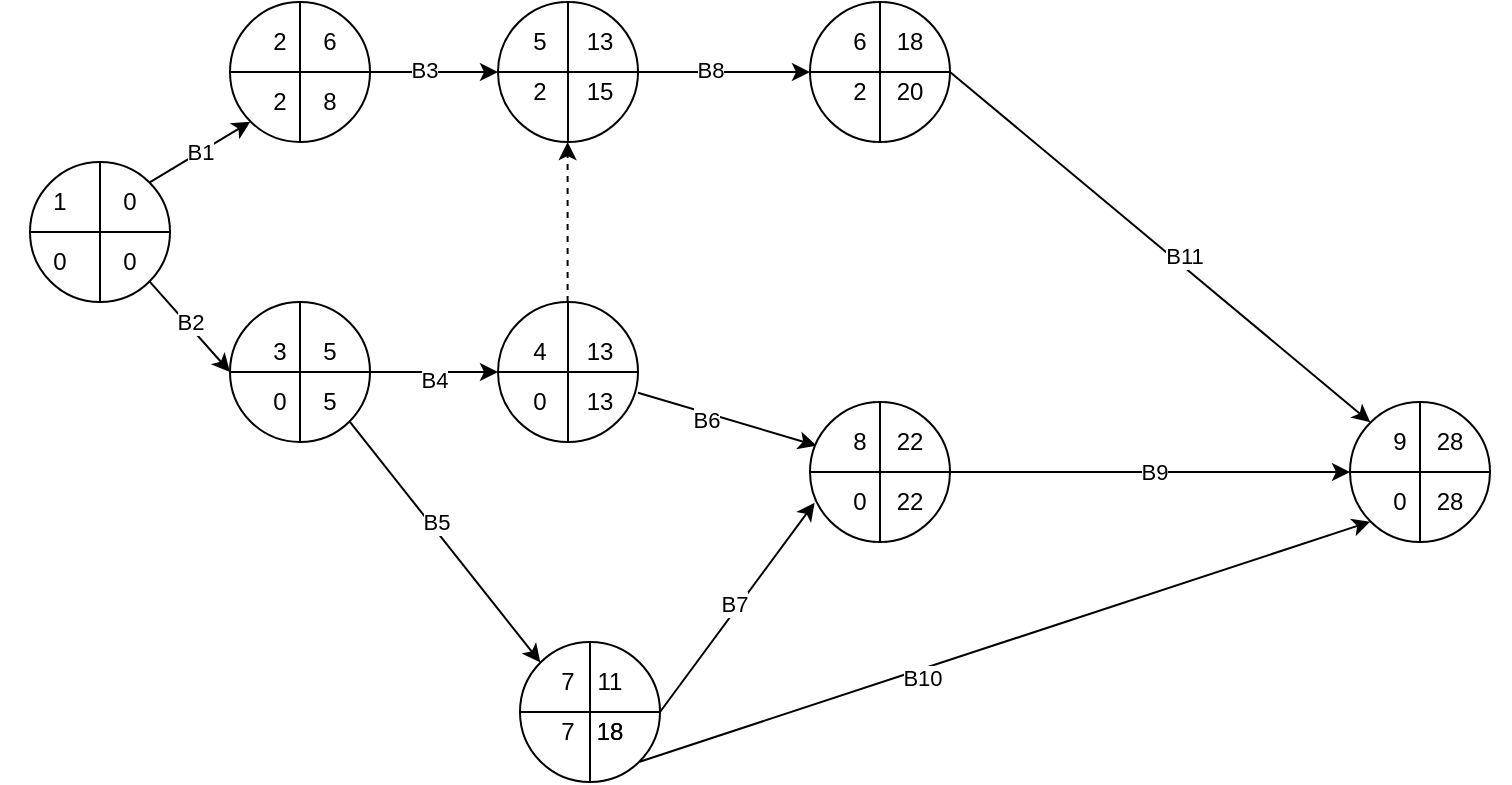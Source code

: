 <mxfile version="27.0.9" pages="2">
  <diagram name="Страница — 1" id="u1fy5QscDiJ_1n9KTar1">
    <mxGraphModel dx="357" dy="781" grid="1" gridSize="10" guides="1" tooltips="1" connect="1" arrows="1" fold="1" page="1" pageScale="1" pageWidth="827" pageHeight="1169" math="0" shadow="0">
      <root>
        <mxCell id="0" />
        <mxCell id="1" parent="0" />
        <mxCell id="1JuU1zuNg5BI3cGBfKR0-1" value="" style="verticalLabelPosition=bottom;verticalAlign=top;html=1;shape=mxgraph.flowchart.summing_function;" vertex="1" parent="1">
          <mxGeometry x="180" y="490" width="70" height="70" as="geometry" />
        </mxCell>
        <mxCell id="1JuU1zuNg5BI3cGBfKR0-2" value="" style="verticalLabelPosition=bottom;verticalAlign=top;html=1;shape=mxgraph.flowchart.summing_function;" vertex="1" parent="1">
          <mxGeometry x="280" y="410" width="70" height="70" as="geometry" />
        </mxCell>
        <mxCell id="1JuU1zuNg5BI3cGBfKR0-3" value="" style="verticalLabelPosition=bottom;verticalAlign=top;html=1;shape=mxgraph.flowchart.summing_function;" vertex="1" parent="1">
          <mxGeometry x="280" y="560" width="70" height="70" as="geometry" />
        </mxCell>
        <mxCell id="1JuU1zuNg5BI3cGBfKR0-4" style="rounded=0;orthogonalLoop=1;jettySize=auto;html=1;exitX=0.855;exitY=0.145;exitDx=0;exitDy=0;exitPerimeter=0;entryX=0.145;entryY=0.855;entryDx=0;entryDy=0;entryPerimeter=0;" edge="1" parent="1" source="1JuU1zuNg5BI3cGBfKR0-1" target="1JuU1zuNg5BI3cGBfKR0-2">
          <mxGeometry relative="1" as="geometry" />
        </mxCell>
        <mxCell id="1JuU1zuNg5BI3cGBfKR0-5" value="В1" style="edgeLabel;html=1;align=center;verticalAlign=middle;resizable=0;points=[];" vertex="1" connectable="0" parent="1JuU1zuNg5BI3cGBfKR0-4">
          <mxGeometry x="0.012" relative="1" as="geometry">
            <mxPoint as="offset" />
          </mxGeometry>
        </mxCell>
        <mxCell id="1JuU1zuNg5BI3cGBfKR0-6" style="rounded=0;orthogonalLoop=1;jettySize=auto;html=1;exitX=0.855;exitY=0.855;exitDx=0;exitDy=0;exitPerimeter=0;entryX=0;entryY=0.5;entryDx=0;entryDy=0;entryPerimeter=0;" edge="1" parent="1" source="1JuU1zuNg5BI3cGBfKR0-1" target="1JuU1zuNg5BI3cGBfKR0-3">
          <mxGeometry relative="1" as="geometry" />
        </mxCell>
        <mxCell id="1JuU1zuNg5BI3cGBfKR0-7" value="В2" style="edgeLabel;html=1;align=center;verticalAlign=middle;resizable=0;points=[];" vertex="1" connectable="0" parent="1JuU1zuNg5BI3cGBfKR0-6">
          <mxGeometry x="-0.072" y="2" relative="1" as="geometry">
            <mxPoint as="offset" />
          </mxGeometry>
        </mxCell>
        <mxCell id="1JuU1zuNg5BI3cGBfKR0-25" style="edgeStyle=orthogonalEdgeStyle;rounded=0;orthogonalLoop=1;jettySize=auto;html=1;exitX=1;exitY=0.5;exitDx=0;exitDy=0;exitPerimeter=0;" edge="1" parent="1" source="1JuU1zuNg5BI3cGBfKR0-8">
          <mxGeometry relative="1" as="geometry">
            <mxPoint x="570" y="445" as="targetPoint" />
          </mxGeometry>
        </mxCell>
        <mxCell id="1JuU1zuNg5BI3cGBfKR0-32" value="В8" style="edgeLabel;html=1;align=center;verticalAlign=middle;resizable=0;points=[];" vertex="1" connectable="0" parent="1JuU1zuNg5BI3cGBfKR0-25">
          <mxGeometry x="-0.175" y="1" relative="1" as="geometry">
            <mxPoint as="offset" />
          </mxGeometry>
        </mxCell>
        <mxCell id="1JuU1zuNg5BI3cGBfKR0-8" value="" style="verticalLabelPosition=bottom;verticalAlign=top;html=1;shape=mxgraph.flowchart.summing_function;" vertex="1" parent="1">
          <mxGeometry x="414" y="410" width="70" height="70" as="geometry" />
        </mxCell>
        <mxCell id="1JuU1zuNg5BI3cGBfKR0-9" style="edgeStyle=orthogonalEdgeStyle;rounded=0;orthogonalLoop=1;jettySize=auto;html=1;entryX=0;entryY=0.5;entryDx=0;entryDy=0;entryPerimeter=0;" edge="1" parent="1" source="1JuU1zuNg5BI3cGBfKR0-2" target="1JuU1zuNg5BI3cGBfKR0-8">
          <mxGeometry relative="1" as="geometry" />
        </mxCell>
        <mxCell id="1JuU1zuNg5BI3cGBfKR0-10" value="В3" style="edgeLabel;html=1;align=center;verticalAlign=middle;resizable=0;points=[];" vertex="1" connectable="0" parent="1JuU1zuNg5BI3cGBfKR0-9">
          <mxGeometry x="-0.177" y="1" relative="1" as="geometry">
            <mxPoint as="offset" />
          </mxGeometry>
        </mxCell>
        <mxCell id="1JuU1zuNg5BI3cGBfKR0-11" value="" style="verticalLabelPosition=bottom;verticalAlign=top;html=1;shape=mxgraph.flowchart.summing_function;" vertex="1" parent="1">
          <mxGeometry x="414" y="560" width="70" height="70" as="geometry" />
        </mxCell>
        <mxCell id="1JuU1zuNg5BI3cGBfKR0-12" style="edgeStyle=orthogonalEdgeStyle;rounded=0;orthogonalLoop=1;jettySize=auto;html=1;entryX=0;entryY=0.5;entryDx=0;entryDy=0;entryPerimeter=0;" edge="1" parent="1" source="1JuU1zuNg5BI3cGBfKR0-3" target="1JuU1zuNg5BI3cGBfKR0-11">
          <mxGeometry relative="1" as="geometry" />
        </mxCell>
        <mxCell id="1JuU1zuNg5BI3cGBfKR0-13" value="В4" style="edgeLabel;html=1;align=center;verticalAlign=middle;resizable=0;points=[];" vertex="1" connectable="0" parent="1JuU1zuNg5BI3cGBfKR0-12">
          <mxGeometry x="0.005" y="-4" relative="1" as="geometry">
            <mxPoint as="offset" />
          </mxGeometry>
        </mxCell>
        <mxCell id="1JuU1zuNg5BI3cGBfKR0-37" style="rounded=0;orthogonalLoop=1;jettySize=auto;html=1;exitX=0.855;exitY=0.855;exitDx=0;exitDy=0;exitPerimeter=0;entryX=0.145;entryY=0.855;entryDx=0;entryDy=0;entryPerimeter=0;" edge="1" parent="1" source="1JuU1zuNg5BI3cGBfKR0-14" target="1JuU1zuNg5BI3cGBfKR0-44">
          <mxGeometry relative="1" as="geometry">
            <mxPoint x="740.0" y="745" as="targetPoint" />
          </mxGeometry>
        </mxCell>
        <mxCell id="1JuU1zuNg5BI3cGBfKR0-38" value="В10" style="edgeLabel;html=1;align=center;verticalAlign=middle;resizable=0;points=[];" vertex="1" connectable="0" parent="1JuU1zuNg5BI3cGBfKR0-37">
          <mxGeometry x="-0.246" y="-2" relative="1" as="geometry">
            <mxPoint x="3" y="1" as="offset" />
          </mxGeometry>
        </mxCell>
        <mxCell id="1JuU1zuNg5BI3cGBfKR0-14" value="" style="verticalLabelPosition=bottom;verticalAlign=top;html=1;shape=mxgraph.flowchart.summing_function;" vertex="1" parent="1">
          <mxGeometry x="425" y="730" width="70" height="70" as="geometry" />
        </mxCell>
        <mxCell id="1JuU1zuNg5BI3cGBfKR0-15" style="rounded=0;orthogonalLoop=1;jettySize=auto;html=1;exitX=0.855;exitY=0.855;exitDx=0;exitDy=0;exitPerimeter=0;entryX=0.145;entryY=0.145;entryDx=0;entryDy=0;entryPerimeter=0;" edge="1" parent="1" source="1JuU1zuNg5BI3cGBfKR0-3" target="1JuU1zuNg5BI3cGBfKR0-14">
          <mxGeometry relative="1" as="geometry" />
        </mxCell>
        <mxCell id="1JuU1zuNg5BI3cGBfKR0-16" value="В5" style="edgeLabel;html=1;align=center;verticalAlign=middle;resizable=0;points=[];" vertex="1" connectable="0" parent="1JuU1zuNg5BI3cGBfKR0-15">
          <mxGeometry x="-0.141" y="3" relative="1" as="geometry">
            <mxPoint as="offset" />
          </mxGeometry>
        </mxCell>
        <mxCell id="1JuU1zuNg5BI3cGBfKR0-18" style="rounded=0;orthogonalLoop=1;jettySize=auto;html=1;entryX=0.046;entryY=0.311;entryDx=0;entryDy=0;entryPerimeter=0;" edge="1" parent="1" source="1JuU1zuNg5BI3cGBfKR0-11" target="1JuU1zuNg5BI3cGBfKR0-20">
          <mxGeometry relative="1" as="geometry">
            <mxPoint x="560" y="595" as="targetPoint" />
          </mxGeometry>
        </mxCell>
        <mxCell id="1JuU1zuNg5BI3cGBfKR0-19" value="В6" style="edgeLabel;html=1;align=center;verticalAlign=middle;resizable=0;points=[];" vertex="1" connectable="0" parent="1JuU1zuNg5BI3cGBfKR0-18">
          <mxGeometry x="-0.215" y="-3" relative="1" as="geometry">
            <mxPoint as="offset" />
          </mxGeometry>
        </mxCell>
        <mxCell id="1JuU1zuNg5BI3cGBfKR0-35" style="edgeStyle=orthogonalEdgeStyle;rounded=0;orthogonalLoop=1;jettySize=auto;html=1;entryX=0;entryY=0.5;entryDx=0;entryDy=0;entryPerimeter=0;" edge="1" parent="1" source="1JuU1zuNg5BI3cGBfKR0-20" target="1JuU1zuNg5BI3cGBfKR0-44">
          <mxGeometry relative="1" as="geometry">
            <mxPoint x="740" y="645" as="targetPoint" />
          </mxGeometry>
        </mxCell>
        <mxCell id="1JuU1zuNg5BI3cGBfKR0-36" value="В9" style="edgeLabel;html=1;align=center;verticalAlign=middle;resizable=0;points=[];" vertex="1" connectable="0" parent="1JuU1zuNg5BI3cGBfKR0-35">
          <mxGeometry x="0.013" relative="1" as="geometry">
            <mxPoint as="offset" />
          </mxGeometry>
        </mxCell>
        <mxCell id="1JuU1zuNg5BI3cGBfKR0-20" value="&lt;div&gt;&lt;br&gt;&lt;/div&gt;" style="verticalLabelPosition=bottom;verticalAlign=top;html=1;shape=mxgraph.flowchart.summing_function;" vertex="1" parent="1">
          <mxGeometry x="570" y="610" width="70" height="70" as="geometry" />
        </mxCell>
        <mxCell id="1JuU1zuNg5BI3cGBfKR0-21" style="rounded=0;orthogonalLoop=1;jettySize=auto;html=1;exitX=1;exitY=0.5;exitDx=0;exitDy=0;exitPerimeter=0;entryX=0.033;entryY=0.719;entryDx=0;entryDy=0;entryPerimeter=0;" edge="1" parent="1" source="1JuU1zuNg5BI3cGBfKR0-14" target="1JuU1zuNg5BI3cGBfKR0-20">
          <mxGeometry relative="1" as="geometry" />
        </mxCell>
        <mxCell id="1JuU1zuNg5BI3cGBfKR0-22" value="В7" style="edgeLabel;html=1;align=center;verticalAlign=middle;resizable=0;points=[];" vertex="1" connectable="0" parent="1JuU1zuNg5BI3cGBfKR0-21">
          <mxGeometry x="0.004" y="3" relative="1" as="geometry">
            <mxPoint as="offset" />
          </mxGeometry>
        </mxCell>
        <mxCell id="1JuU1zuNg5BI3cGBfKR0-39" style="rounded=0;orthogonalLoop=1;jettySize=auto;html=1;entryX=0.145;entryY=0.145;entryDx=0;entryDy=0;entryPerimeter=0;exitX=1;exitY=0.5;exitDx=0;exitDy=0;exitPerimeter=0;" edge="1" parent="1" source="1JuU1zuNg5BI3cGBfKR0-27" target="1JuU1zuNg5BI3cGBfKR0-44">
          <mxGeometry relative="1" as="geometry">
            <mxPoint x="740" y="445" as="targetPoint" />
          </mxGeometry>
        </mxCell>
        <mxCell id="1JuU1zuNg5BI3cGBfKR0-41" value="В11" style="edgeLabel;html=1;align=center;verticalAlign=middle;resizable=0;points=[];" vertex="1" connectable="0" parent="1JuU1zuNg5BI3cGBfKR0-39">
          <mxGeometry x="0.082" y="4" relative="1" as="geometry">
            <mxPoint as="offset" />
          </mxGeometry>
        </mxCell>
        <mxCell id="1JuU1zuNg5BI3cGBfKR0-27" value="" style="verticalLabelPosition=bottom;verticalAlign=top;html=1;shape=mxgraph.flowchart.summing_function;" vertex="1" parent="1">
          <mxGeometry x="570" y="410" width="70" height="70" as="geometry" />
        </mxCell>
        <mxCell id="1JuU1zuNg5BI3cGBfKR0-28" style="rounded=0;orthogonalLoop=1;jettySize=auto;html=1;exitX=0.5;exitY=0;exitDx=0;exitDy=0;exitPerimeter=0;entryX=0.5;entryY=1;entryDx=0;entryDy=0;entryPerimeter=0;dashed=1;" edge="1" parent="1">
          <mxGeometry relative="1" as="geometry">
            <mxPoint x="448.8" y="560" as="sourcePoint" />
            <mxPoint x="448.8" y="480" as="targetPoint" />
          </mxGeometry>
        </mxCell>
        <mxCell id="1JuU1zuNg5BI3cGBfKR0-44" value="" style="verticalLabelPosition=bottom;verticalAlign=top;html=1;shape=mxgraph.flowchart.summing_function;" vertex="1" parent="1">
          <mxGeometry x="840" y="610" width="70" height="70" as="geometry" />
        </mxCell>
        <mxCell id="3IUc2HkDPBITolJovFhO-3" value="1" style="text;html=1;align=center;verticalAlign=middle;whiteSpace=wrap;rounded=0;" vertex="1" parent="1">
          <mxGeometry x="180" y="500" width="30" height="20" as="geometry" />
        </mxCell>
        <mxCell id="3IUc2HkDPBITolJovFhO-4" value="2&lt;span style=&quot;color: rgba(0, 0, 0, 0); font-family: monospace; font-size: 0px; text-align: start; text-wrap-mode: nowrap;&quot;&gt;%3CmxGraphModel%3E%3Croot%3E%3CmxCell%20id%3D%220%22%2F%3E%3CmxCell%20id%3D%221%22%20parent%3D%220%22%2F%3E%3CmxCell%20id%3D%222%22%20value%3D%221%22%20style%3D%22text%3Bhtml%3D1%3Balign%3Dcenter%3BverticalAlign%3Dmiddle%3BwhiteSpace%3Dwrap%3Brounded%3D0%3B%22%20vertex%3D%221%22%20parent%3D%221%22%3E%3CmxGeometry%20x%3D%22180%22%20y%3D%22500%22%20width%3D%2230%22%20height%3D%2220%22%20as%3D%22geometry%22%2F%3E%3C%2FmxCell%3E%3C%2Froot%3E%3C%2FmxGraphModel%3E&lt;/span&gt;" style="text;html=1;align=center;verticalAlign=middle;whiteSpace=wrap;rounded=0;" vertex="1" parent="1">
          <mxGeometry x="290" y="420" width="30" height="20" as="geometry" />
        </mxCell>
        <mxCell id="3IUc2HkDPBITolJovFhO-6" value="3" style="text;html=1;align=center;verticalAlign=middle;whiteSpace=wrap;rounded=0;" vertex="1" parent="1">
          <mxGeometry x="290" y="575" width="30" height="20" as="geometry" />
        </mxCell>
        <mxCell id="3IUc2HkDPBITolJovFhO-7" value="4" style="text;html=1;align=center;verticalAlign=middle;whiteSpace=wrap;rounded=0;" vertex="1" parent="1">
          <mxGeometry x="420" y="575" width="30" height="20" as="geometry" />
        </mxCell>
        <mxCell id="3IUc2HkDPBITolJovFhO-8" value="5" style="text;html=1;align=center;verticalAlign=middle;whiteSpace=wrap;rounded=0;" vertex="1" parent="1">
          <mxGeometry x="420" y="420" width="30" height="20" as="geometry" />
        </mxCell>
        <mxCell id="3IUc2HkDPBITolJovFhO-9" value="6" style="text;html=1;align=center;verticalAlign=middle;whiteSpace=wrap;rounded=0;" vertex="1" parent="1">
          <mxGeometry x="580" y="420" width="30" height="20" as="geometry" />
        </mxCell>
        <mxCell id="3IUc2HkDPBITolJovFhO-10" value="7" style="text;html=1;align=center;verticalAlign=middle;whiteSpace=wrap;rounded=0;" vertex="1" parent="1">
          <mxGeometry x="434" y="740" width="30" height="20" as="geometry" />
        </mxCell>
        <mxCell id="3IUc2HkDPBITolJovFhO-11" value="8" style="text;html=1;align=center;verticalAlign=middle;whiteSpace=wrap;rounded=0;" vertex="1" parent="1">
          <mxGeometry x="580" y="620" width="30" height="20" as="geometry" />
        </mxCell>
        <mxCell id="3IUc2HkDPBITolJovFhO-12" value="9" style="text;html=1;align=center;verticalAlign=middle;whiteSpace=wrap;rounded=0;" vertex="1" parent="1">
          <mxGeometry x="850" y="620" width="30" height="20" as="geometry" />
        </mxCell>
        <mxCell id="7EnZ4iI5KKVNJgSqMMJB-1" value="0" style="text;html=1;align=center;verticalAlign=middle;whiteSpace=wrap;rounded=0;" vertex="1" parent="1">
          <mxGeometry x="200" y="495" width="60" height="30" as="geometry" />
        </mxCell>
        <mxCell id="7EnZ4iI5KKVNJgSqMMJB-2" value="6" style="text;html=1;align=center;verticalAlign=middle;whiteSpace=wrap;rounded=0;" vertex="1" parent="1">
          <mxGeometry x="300" y="415" width="60" height="30" as="geometry" />
        </mxCell>
        <mxCell id="7EnZ4iI5KKVNJgSqMMJB-3" value="5" style="text;html=1;align=center;verticalAlign=middle;whiteSpace=wrap;rounded=0;" vertex="1" parent="1">
          <mxGeometry x="300" y="570" width="60" height="30" as="geometry" />
        </mxCell>
        <mxCell id="7EnZ4iI5KKVNJgSqMMJB-4" value="13" style="text;html=1;align=center;verticalAlign=middle;whiteSpace=wrap;rounded=0;" vertex="1" parent="1">
          <mxGeometry x="435" y="570" width="60" height="30" as="geometry" />
        </mxCell>
        <mxCell id="7EnZ4iI5KKVNJgSqMMJB-5" value="13" style="text;html=1;align=center;verticalAlign=middle;whiteSpace=wrap;rounded=0;" vertex="1" parent="1">
          <mxGeometry x="435" y="415" width="60" height="30" as="geometry" />
        </mxCell>
        <mxCell id="7EnZ4iI5KKVNJgSqMMJB-6" value="18" style="text;html=1;align=center;verticalAlign=middle;whiteSpace=wrap;rounded=0;" vertex="1" parent="1">
          <mxGeometry x="590" y="415" width="60" height="30" as="geometry" />
        </mxCell>
        <mxCell id="7EnZ4iI5KKVNJgSqMMJB-7" value="11" style="text;html=1;align=center;verticalAlign=middle;whiteSpace=wrap;rounded=0;" vertex="1" parent="1">
          <mxGeometry x="440" y="735" width="60" height="30" as="geometry" />
        </mxCell>
        <mxCell id="7EnZ4iI5KKVNJgSqMMJB-8" value="22" style="text;html=1;align=center;verticalAlign=middle;whiteSpace=wrap;rounded=0;" vertex="1" parent="1">
          <mxGeometry x="590" y="615" width="60" height="30" as="geometry" />
        </mxCell>
        <mxCell id="7EnZ4iI5KKVNJgSqMMJB-9" value="28" style="text;html=1;align=center;verticalAlign=middle;whiteSpace=wrap;rounded=0;" vertex="1" parent="1">
          <mxGeometry x="860" y="615" width="60" height="30" as="geometry" />
        </mxCell>
        <mxCell id="7EnZ4iI5KKVNJgSqMMJB-10" value="28" style="text;html=1;align=center;verticalAlign=middle;whiteSpace=wrap;rounded=0;" vertex="1" parent="1">
          <mxGeometry x="860" y="645" width="60" height="30" as="geometry" />
        </mxCell>
        <mxCell id="7EnZ4iI5KKVNJgSqMMJB-11" value="22" style="text;html=1;align=center;verticalAlign=middle;whiteSpace=wrap;rounded=0;" vertex="1" parent="1">
          <mxGeometry x="590" y="645" width="60" height="30" as="geometry" />
        </mxCell>
        <mxCell id="7EnZ4iI5KKVNJgSqMMJB-12" value="18" style="text;html=1;align=center;verticalAlign=middle;whiteSpace=wrap;rounded=0;" vertex="1" parent="1">
          <mxGeometry x="440" y="760" width="60" height="30" as="geometry" />
        </mxCell>
        <mxCell id="7EnZ4iI5KKVNJgSqMMJB-13" value="20" style="text;html=1;align=center;verticalAlign=middle;whiteSpace=wrap;rounded=0;" vertex="1" parent="1">
          <mxGeometry x="590" y="440" width="60" height="30" as="geometry" />
        </mxCell>
        <mxCell id="7EnZ4iI5KKVNJgSqMMJB-14" value="13" style="text;html=1;align=center;verticalAlign=middle;whiteSpace=wrap;rounded=0;" vertex="1" parent="1">
          <mxGeometry x="435" y="595" width="60" height="30" as="geometry" />
        </mxCell>
        <mxCell id="7EnZ4iI5KKVNJgSqMMJB-15" value="15" style="text;html=1;align=center;verticalAlign=middle;whiteSpace=wrap;rounded=0;" vertex="1" parent="1">
          <mxGeometry x="435" y="440" width="60" height="30" as="geometry" />
        </mxCell>
        <mxCell id="7EnZ4iI5KKVNJgSqMMJB-16" value="5" style="text;html=1;align=center;verticalAlign=middle;whiteSpace=wrap;rounded=0;" vertex="1" parent="1">
          <mxGeometry x="300" y="595" width="60" height="30" as="geometry" />
        </mxCell>
        <mxCell id="7EnZ4iI5KKVNJgSqMMJB-17" value="0" style="text;html=1;align=center;verticalAlign=middle;whiteSpace=wrap;rounded=0;" vertex="1" parent="1">
          <mxGeometry x="200" y="525" width="60" height="30" as="geometry" />
        </mxCell>
        <mxCell id="7EnZ4iI5KKVNJgSqMMJB-18" value="8" style="text;html=1;align=center;verticalAlign=middle;whiteSpace=wrap;rounded=0;" vertex="1" parent="1">
          <mxGeometry x="300" y="445" width="60" height="30" as="geometry" />
        </mxCell>
        <mxCell id="7EnZ4iI5KKVNJgSqMMJB-19" value="0" style="text;html=1;align=center;verticalAlign=middle;whiteSpace=wrap;rounded=0;" vertex="1" parent="1">
          <mxGeometry x="165" y="525" width="60" height="30" as="geometry" />
        </mxCell>
        <mxCell id="7EnZ4iI5KKVNJgSqMMJB-20" value="0" style="text;html=1;align=center;verticalAlign=middle;whiteSpace=wrap;rounded=0;" vertex="1" parent="1">
          <mxGeometry x="275" y="595" width="60" height="30" as="geometry" />
        </mxCell>
        <mxCell id="7EnZ4iI5KKVNJgSqMMJB-21" value="0" style="text;html=1;align=center;verticalAlign=middle;whiteSpace=wrap;rounded=0;" vertex="1" parent="1">
          <mxGeometry x="405" y="595" width="60" height="30" as="geometry" />
        </mxCell>
        <mxCell id="7EnZ4iI5KKVNJgSqMMJB-22" value="0" style="text;html=1;align=center;verticalAlign=middle;whiteSpace=wrap;rounded=0;" vertex="1" parent="1">
          <mxGeometry x="565" y="645" width="60" height="30" as="geometry" />
        </mxCell>
        <mxCell id="7EnZ4iI5KKVNJgSqMMJB-23" value="0" style="text;html=1;align=center;verticalAlign=middle;whiteSpace=wrap;rounded=0;" vertex="1" parent="1">
          <mxGeometry x="835" y="645" width="60" height="30" as="geometry" />
        </mxCell>
        <mxCell id="7EnZ4iI5KKVNJgSqMMJB-24" value="2" style="text;html=1;align=center;verticalAlign=middle;whiteSpace=wrap;rounded=0;" vertex="1" parent="1">
          <mxGeometry x="565" y="440" width="60" height="30" as="geometry" />
        </mxCell>
        <mxCell id="7EnZ4iI5KKVNJgSqMMJB-25" value="2" style="text;html=1;align=center;verticalAlign=middle;whiteSpace=wrap;rounded=0;" vertex="1" parent="1">
          <mxGeometry x="405" y="440" width="60" height="30" as="geometry" />
        </mxCell>
        <mxCell id="7EnZ4iI5KKVNJgSqMMJB-26" value="2" style="text;html=1;align=center;verticalAlign=middle;whiteSpace=wrap;rounded=0;" vertex="1" parent="1">
          <mxGeometry x="275" y="445" width="60" height="30" as="geometry" />
        </mxCell>
        <mxCell id="7EnZ4iI5KKVNJgSqMMJB-27" value="18" style="text;html=1;align=center;verticalAlign=middle;whiteSpace=wrap;rounded=0;" vertex="1" parent="1">
          <mxGeometry x="440" y="760" width="60" height="30" as="geometry" />
        </mxCell>
        <mxCell id="7EnZ4iI5KKVNJgSqMMJB-28" value="7" style="text;html=1;align=center;verticalAlign=middle;whiteSpace=wrap;rounded=0;" vertex="1" parent="1">
          <mxGeometry x="419" y="760" width="60" height="30" as="geometry" />
        </mxCell>
      </root>
    </mxGraphModel>
  </diagram>
  <diagram id="azaUXywFwLjTyh6Pskkw" name="Страница — 2">
    <mxGraphModel dx="108" dy="205" grid="1" gridSize="10" guides="1" tooltips="1" connect="1" arrows="1" fold="1" page="1" pageScale="1" pageWidth="827" pageHeight="1169" math="0" shadow="0">
      <root>
        <mxCell id="0" />
        <mxCell id="1" parent="0" />
        <mxCell id="Td8YcBh3IuveDTQLwXIZ-2" style="rounded=0;orthogonalLoop=1;jettySize=auto;html=1;exitX=0.855;exitY=0.145;exitDx=0;exitDy=0;exitPerimeter=0;entryX=0;entryY=0.5;entryDx=0;entryDy=0;entryPerimeter=0;" parent="1" source="Td8YcBh3IuveDTQLwXIZ-1" target="Td8YcBh3IuveDTQLwXIZ-3" edge="1">
          <mxGeometry relative="1" as="geometry">
            <mxPoint x="210" y="340" as="targetPoint" />
          </mxGeometry>
        </mxCell>
        <mxCell id="Td8YcBh3IuveDTQLwXIZ-6" value="b1" style="edgeLabel;html=1;align=center;verticalAlign=middle;resizable=0;points=[];" parent="Td8YcBh3IuveDTQLwXIZ-2" vertex="1" connectable="0">
          <mxGeometry x="-0.061" relative="1" as="geometry">
            <mxPoint as="offset" />
          </mxGeometry>
        </mxCell>
        <mxCell id="Td8YcBh3IuveDTQLwXIZ-1" value="" style="verticalLabelPosition=bottom;verticalAlign=top;html=1;shape=mxgraph.flowchart.summing_function;" parent="1" vertex="1">
          <mxGeometry x="100" y="400" width="70" height="70" as="geometry" />
        </mxCell>
        <mxCell id="Td8YcBh3IuveDTQLwXIZ-11" style="edgeStyle=orthogonalEdgeStyle;rounded=0;orthogonalLoop=1;jettySize=auto;html=1;" parent="1" source="Td8YcBh3IuveDTQLwXIZ-3" edge="1">
          <mxGeometry relative="1" as="geometry">
            <mxPoint x="400" y="325" as="targetPoint" />
          </mxGeometry>
        </mxCell>
        <mxCell id="Td8YcBh3IuveDTQLwXIZ-12" value="b4" style="edgeLabel;html=1;align=center;verticalAlign=middle;resizable=0;points=[];" parent="Td8YcBh3IuveDTQLwXIZ-11" vertex="1" connectable="0">
          <mxGeometry x="-0.23" y="1" relative="1" as="geometry">
            <mxPoint as="offset" />
          </mxGeometry>
        </mxCell>
        <mxCell id="Td8YcBh3IuveDTQLwXIZ-3" value="" style="verticalLabelPosition=bottom;verticalAlign=top;html=1;shape=mxgraph.flowchart.summing_function;" parent="1" vertex="1">
          <mxGeometry x="250" y="290" width="70" height="70" as="geometry" />
        </mxCell>
        <mxCell id="Td8YcBh3IuveDTQLwXIZ-13" style="rounded=0;orthogonalLoop=1;jettySize=auto;html=1;exitX=1;exitY=0.5;exitDx=0;exitDy=0;exitPerimeter=0;entryX=0.145;entryY=0.145;entryDx=0;entryDy=0;entryPerimeter=0;" parent="1" source="Td8YcBh3IuveDTQLwXIZ-4" target="Td8YcBh3IuveDTQLwXIZ-20" edge="1">
          <mxGeometry relative="1" as="geometry">
            <mxPoint x="400" y="435" as="targetPoint" />
          </mxGeometry>
        </mxCell>
        <mxCell id="Td8YcBh3IuveDTQLwXIZ-14" value="b5" style="edgeLabel;html=1;align=center;verticalAlign=middle;resizable=0;points=[];" parent="Td8YcBh3IuveDTQLwXIZ-13" vertex="1" connectable="0">
          <mxGeometry x="-0.031" y="3" relative="1" as="geometry">
            <mxPoint as="offset" />
          </mxGeometry>
        </mxCell>
        <mxCell id="Td8YcBh3IuveDTQLwXIZ-4" value="" style="verticalLabelPosition=bottom;verticalAlign=top;html=1;shape=mxgraph.flowchart.summing_function;" parent="1" vertex="1">
          <mxGeometry x="250" y="400" width="70" height="70" as="geometry" />
        </mxCell>
        <mxCell id="Td8YcBh3IuveDTQLwXIZ-15" style="rounded=0;orthogonalLoop=1;jettySize=auto;html=1;entryX=0.145;entryY=0.855;entryDx=0;entryDy=0;entryPerimeter=0;exitX=1;exitY=0.5;exitDx=0;exitDy=0;exitPerimeter=0;" parent="1" source="rFn0g23HhLODsX3J9jDD-22" target="Td8YcBh3IuveDTQLwXIZ-20" edge="1">
          <mxGeometry relative="1" as="geometry">
            <mxPoint x="400" y="550" as="targetPoint" />
          </mxGeometry>
        </mxCell>
        <mxCell id="Td8YcBh3IuveDTQLwXIZ-5" value="" style="verticalLabelPosition=bottom;verticalAlign=top;html=1;shape=mxgraph.flowchart.summing_function;" parent="1" vertex="1">
          <mxGeometry x="250" y="520" width="70" height="70" as="geometry" />
        </mxCell>
        <mxCell id="Td8YcBh3IuveDTQLwXIZ-7" style="edgeStyle=orthogonalEdgeStyle;rounded=0;orthogonalLoop=1;jettySize=auto;html=1;exitX=1;exitY=0.5;exitDx=0;exitDy=0;exitPerimeter=0;entryX=0;entryY=0.5;entryDx=0;entryDy=0;entryPerimeter=0;" parent="1" source="Td8YcBh3IuveDTQLwXIZ-1" target="Td8YcBh3IuveDTQLwXIZ-4" edge="1">
          <mxGeometry relative="1" as="geometry" />
        </mxCell>
        <mxCell id="Td8YcBh3IuveDTQLwXIZ-8" value="b2" style="edgeLabel;html=1;align=center;verticalAlign=middle;resizable=0;points=[];" parent="Td8YcBh3IuveDTQLwXIZ-7" vertex="1" connectable="0">
          <mxGeometry x="-0.175" y="3" relative="1" as="geometry">
            <mxPoint as="offset" />
          </mxGeometry>
        </mxCell>
        <mxCell id="Td8YcBh3IuveDTQLwXIZ-9" style="rounded=0;orthogonalLoop=1;jettySize=auto;html=1;exitX=0.855;exitY=0.855;exitDx=0;exitDy=0;exitPerimeter=0;entryX=0;entryY=0.5;entryDx=0;entryDy=0;entryPerimeter=0;" parent="1" source="Td8YcBh3IuveDTQLwXIZ-1" target="Td8YcBh3IuveDTQLwXIZ-5" edge="1">
          <mxGeometry relative="1" as="geometry" />
        </mxCell>
        <mxCell id="Td8YcBh3IuveDTQLwXIZ-10" value="b3" style="edgeLabel;html=1;align=center;verticalAlign=middle;resizable=0;points=[];" parent="Td8YcBh3IuveDTQLwXIZ-9" vertex="1" connectable="0">
          <mxGeometry x="-0.113" y="3" relative="1" as="geometry">
            <mxPoint as="offset" />
          </mxGeometry>
        </mxCell>
        <mxCell id="Td8YcBh3IuveDTQLwXIZ-18" style="rounded=0;orthogonalLoop=1;jettySize=auto;html=1;exitX=1;exitY=0.5;exitDx=0;exitDy=0;exitPerimeter=0;entryX=0.145;entryY=0.145;entryDx=0;entryDy=0;entryPerimeter=0;" parent="1" source="Td8YcBh3IuveDTQLwXIZ-17" target="Td8YcBh3IuveDTQLwXIZ-21" edge="1">
          <mxGeometry relative="1" as="geometry">
            <mxPoint x="560" y="325" as="targetPoint" />
          </mxGeometry>
        </mxCell>
        <mxCell id="Td8YcBh3IuveDTQLwXIZ-19" value="b7" style="edgeLabel;html=1;align=center;verticalAlign=middle;resizable=0;points=[];" parent="Td8YcBh3IuveDTQLwXIZ-18" vertex="1" connectable="0">
          <mxGeometry x="-0.182" y="-2" relative="1" as="geometry">
            <mxPoint as="offset" />
          </mxGeometry>
        </mxCell>
        <mxCell id="Td8YcBh3IuveDTQLwXIZ-17" value="" style="verticalLabelPosition=bottom;verticalAlign=top;html=1;shape=mxgraph.flowchart.summing_function;" parent="1" vertex="1">
          <mxGeometry x="400" y="290" width="70" height="70" as="geometry" />
        </mxCell>
        <mxCell id="Td8YcBh3IuveDTQLwXIZ-20" value="" style="verticalLabelPosition=bottom;verticalAlign=top;html=1;shape=mxgraph.flowchart.summing_function;" parent="1" vertex="1">
          <mxGeometry x="430" y="470" width="70" height="70" as="geometry" />
        </mxCell>
        <mxCell id="Td8YcBh3IuveDTQLwXIZ-21" value="" style="verticalLabelPosition=bottom;verticalAlign=top;html=1;shape=mxgraph.flowchart.summing_function;" parent="1" vertex="1">
          <mxGeometry x="560" y="400" width="70" height="70" as="geometry" />
        </mxCell>
        <mxCell id="Td8YcBh3IuveDTQLwXIZ-24" style="rounded=0;orthogonalLoop=1;jettySize=auto;html=1;exitX=0.855;exitY=0.145;exitDx=0;exitDy=0;exitPerimeter=0;entryX=0;entryY=0.5;entryDx=0;entryDy=0;entryPerimeter=0;" parent="1" source="Td8YcBh3IuveDTQLwXIZ-20" target="Td8YcBh3IuveDTQLwXIZ-21" edge="1">
          <mxGeometry relative="1" as="geometry" />
        </mxCell>
        <mxCell id="Td8YcBh3IuveDTQLwXIZ-27" value="b8" style="edgeLabel;html=1;align=center;verticalAlign=middle;resizable=0;points=[];" parent="Td8YcBh3IuveDTQLwXIZ-24" vertex="1" connectable="0">
          <mxGeometry x="0.054" y="2" relative="1" as="geometry">
            <mxPoint as="offset" />
          </mxGeometry>
        </mxCell>
        <mxCell id="Td8YcBh3IuveDTQLwXIZ-25" style="rounded=0;orthogonalLoop=1;jettySize=auto;html=1;entryX=0;entryY=0.5;entryDx=0;entryDy=0;entryPerimeter=0;" parent="1" source="Td8YcBh3IuveDTQLwXIZ-20" target="Td8YcBh3IuveDTQLwXIZ-30" edge="1">
          <mxGeometry relative="1" as="geometry">
            <mxPoint x="760" y="590" as="targetPoint" />
          </mxGeometry>
        </mxCell>
        <mxCell id="Td8YcBh3IuveDTQLwXIZ-28" value="b9" style="edgeLabel;html=1;align=center;verticalAlign=middle;resizable=0;points=[];" parent="Td8YcBh3IuveDTQLwXIZ-25" vertex="1" connectable="0">
          <mxGeometry x="-0.291" y="-3" relative="1" as="geometry">
            <mxPoint as="offset" />
          </mxGeometry>
        </mxCell>
        <mxCell id="Td8YcBh3IuveDTQLwXIZ-26" style="rounded=0;orthogonalLoop=1;jettySize=auto;html=1;exitX=0.5;exitY=1;exitDx=0;exitDy=0;exitPerimeter=0;entryX=0;entryY=0.5;entryDx=0;entryDy=0;entryPerimeter=0;" parent="1" source="Td8YcBh3IuveDTQLwXIZ-20" target="Td8YcBh3IuveDTQLwXIZ-34" edge="1">
          <mxGeometry relative="1" as="geometry">
            <mxPoint x="530" y="600" as="targetPoint" />
          </mxGeometry>
        </mxCell>
        <mxCell id="Td8YcBh3IuveDTQLwXIZ-29" value="b10" style="edgeLabel;html=1;align=center;verticalAlign=middle;resizable=0;points=[];" parent="Td8YcBh3IuveDTQLwXIZ-26" vertex="1" connectable="0">
          <mxGeometry x="-0.135" relative="1" as="geometry">
            <mxPoint as="offset" />
          </mxGeometry>
        </mxCell>
        <mxCell id="Td8YcBh3IuveDTQLwXIZ-30" value="" style="verticalLabelPosition=bottom;verticalAlign=top;html=1;shape=mxgraph.flowchart.summing_function;" parent="1" vertex="1">
          <mxGeometry x="750" y="500" width="70" height="70" as="geometry" />
        </mxCell>
        <mxCell id="Td8YcBh3IuveDTQLwXIZ-32" style="rounded=0;orthogonalLoop=1;jettySize=auto;html=1;entryX=0.145;entryY=0.145;entryDx=0;entryDy=0;entryPerimeter=0;" parent="1" source="Td8YcBh3IuveDTQLwXIZ-21" target="Td8YcBh3IuveDTQLwXIZ-30" edge="1">
          <mxGeometry relative="1" as="geometry" />
        </mxCell>
        <mxCell id="Td8YcBh3IuveDTQLwXIZ-33" value="b11" style="edgeLabel;html=1;align=center;verticalAlign=middle;resizable=0;points=[];" parent="Td8YcBh3IuveDTQLwXIZ-32" vertex="1" connectable="0">
          <mxGeometry x="-0.047" y="1" relative="1" as="geometry">
            <mxPoint as="offset" />
          </mxGeometry>
        </mxCell>
        <mxCell id="Td8YcBh3IuveDTQLwXIZ-34" value="" style="verticalLabelPosition=bottom;verticalAlign=top;html=1;shape=mxgraph.flowchart.summing_function;" parent="1" vertex="1">
          <mxGeometry x="560" y="570" width="70" height="70" as="geometry" />
        </mxCell>
        <mxCell id="Td8YcBh3IuveDTQLwXIZ-35" style="rounded=0;orthogonalLoop=1;jettySize=auto;html=1;entryX=0.145;entryY=0.855;entryDx=0;entryDy=0;entryPerimeter=0;exitX=1;exitY=0.5;exitDx=0;exitDy=0;exitPerimeter=0;dashed=1;" parent="1" source="Td8YcBh3IuveDTQLwXIZ-34" target="Td8YcBh3IuveDTQLwXIZ-30" edge="1">
          <mxGeometry relative="1" as="geometry" />
        </mxCell>
        <mxCell id="X5iCy0Yff-L0FeNoLeF5-1" value="1" style="text;html=1;align=center;verticalAlign=middle;whiteSpace=wrap;rounded=0;" parent="1" vertex="1">
          <mxGeometry x="90" y="410" width="60" height="30" as="geometry" />
        </mxCell>
        <mxCell id="X5iCy0Yff-L0FeNoLeF5-2" value="2" style="text;html=1;align=center;verticalAlign=middle;whiteSpace=wrap;rounded=0;" parent="1" vertex="1">
          <mxGeometry x="240" y="300" width="60" height="30" as="geometry" />
        </mxCell>
        <mxCell id="X5iCy0Yff-L0FeNoLeF5-3" value="3" style="text;html=1;align=center;verticalAlign=middle;whiteSpace=wrap;rounded=0;" parent="1" vertex="1">
          <mxGeometry x="240" y="410" width="60" height="30" as="geometry" />
        </mxCell>
        <mxCell id="X5iCy0Yff-L0FeNoLeF5-4" value="4" style="text;html=1;align=center;verticalAlign=middle;whiteSpace=wrap;rounded=0;" parent="1" vertex="1">
          <mxGeometry x="240" y="530" width="60" height="30" as="geometry" />
        </mxCell>
        <mxCell id="X5iCy0Yff-L0FeNoLeF5-5" value="5" style="text;html=1;align=center;verticalAlign=middle;whiteSpace=wrap;rounded=0;" parent="1" vertex="1">
          <mxGeometry x="390" y="300" width="60" height="30" as="geometry" />
        </mxCell>
        <mxCell id="X5iCy0Yff-L0FeNoLeF5-6" value="6" style="text;html=1;align=center;verticalAlign=middle;whiteSpace=wrap;rounded=0;" parent="1" vertex="1">
          <mxGeometry x="420" y="480" width="60" height="30" as="geometry" />
        </mxCell>
        <mxCell id="X5iCy0Yff-L0FeNoLeF5-7" value="7" style="text;html=1;align=center;verticalAlign=middle;whiteSpace=wrap;rounded=0;" parent="1" vertex="1">
          <mxGeometry x="550" y="410" width="60" height="30" as="geometry" />
        </mxCell>
        <mxCell id="X5iCy0Yff-L0FeNoLeF5-8" value="8" style="text;html=1;align=center;verticalAlign=middle;whiteSpace=wrap;rounded=0;" parent="1" vertex="1">
          <mxGeometry x="550" y="580" width="60" height="30" as="geometry" />
        </mxCell>
        <mxCell id="X5iCy0Yff-L0FeNoLeF5-9" value="9" style="text;html=1;align=center;verticalAlign=middle;whiteSpace=wrap;rounded=0;" parent="1" vertex="1">
          <mxGeometry x="740" y="510" width="60" height="30" as="geometry" />
        </mxCell>
        <mxCell id="rFn0g23HhLODsX3J9jDD-1" value="0&lt;span style=&quot;color: rgba(0, 0, 0, 0); font-family: monospace; font-size: 0px; text-align: start; text-wrap-mode: nowrap;&quot;&gt;%3CmxGraphModel%3E%3Croot%3E%3CmxCell%20id%3D%220%22%2F%3E%3CmxCell%20id%3D%221%22%20parent%3D%220%22%2F%3E%3CmxCell%20id%3D%222%22%20value%3D%221%22%20style%3D%22text%3Bhtml%3D1%3Balign%3Dcenter%3BverticalAlign%3Dmiddle%3BwhiteSpace%3Dwrap%3Brounded%3D0%3B%22%20vertex%3D%221%22%20parent%3D%221%22%3E%3CmxGeometry%20x%3D%2290%22%20y%3D%22410%22%20width%3D%2260%22%20height%3D%2230%22%20as%3D%22geometry%22%2F%3E%3C%2FmxCell%3E%3C%2Froot%3E%3C%2FmxGraphModel%3E&lt;/span&gt;" style="text;html=1;align=center;verticalAlign=middle;whiteSpace=wrap;rounded=0;" vertex="1" parent="1">
          <mxGeometry x="120" y="410" width="60" height="30" as="geometry" />
        </mxCell>
        <mxCell id="rFn0g23HhLODsX3J9jDD-2" value="6" style="text;html=1;align=center;verticalAlign=middle;whiteSpace=wrap;rounded=0;" vertex="1" parent="1">
          <mxGeometry x="270" y="307.5" width="60" height="15" as="geometry" />
        </mxCell>
        <mxCell id="rFn0g23HhLODsX3J9jDD-3" value="5&lt;span style=&quot;color: rgba(0, 0, 0, 0); font-family: monospace; font-size: 0px; text-align: start; text-wrap-mode: nowrap;&quot;&gt;%3CmxGraphModel%3E%3Croot%3E%3CmxCell%20id%3D%220%22%2F%3E%3CmxCell%20id%3D%221%22%20parent%3D%220%22%2F%3E%3CmxCell%20id%3D%222%22%20value%3D%220%26lt%3Bspan%20style%3D%26quot%3Bcolor%3A%20rgba(0%2C%200%2C%200%2C%200)%3B%20font-family%3A%20monospace%3B%20font-size%3A%200px%3B%20text-align%3A%20start%3B%20text-wrap-mode%3A%20nowrap%3B%26quot%3B%26gt%3B%253CmxGraphModel%253E%253Croot%253E%253CmxCell%2520id%253D%25220%2522%252F%253E%253CmxCell%2520id%253D%25221%2522%2520parent%253D%25220%2522%252F%253E%253CmxCell%2520id%253D%25222%2522%2520value%253D%25221%2522%2520style%253D%2522text%253Bhtml%253D1%253Balign%253Dcenter%253BverticalAlign%253Dmiddle%253BwhiteSpace%253Dwrap%253Brounded%253D0%253B%2522%2520vertex%253D%25221%2522%2520parent%253D%25221%2522%253E%253CmxGeometry%2520x%253D%252290%2522%2520y%253D%2522410%2522%2520width%253D%252260%2522%2520height%253D%252230%2522%2520as%253D%2522geometry%2522%252F%253E%253C%252FmxCell%253E%253C%252Froot%253E%253C%252FmxGraphModel%253E%26lt%3B%2Fspan%26gt%3B%22%20style%3D%22text%3Bhtml%3D1%3Balign%3Dcenter%3BverticalAlign%3Dmiddle%3BwhiteSpace%3Dwrap%3Brounded%3D0%3B%22%20vertex%3D%221%22%20parent%3D%221%22%3E%3CmxGeometry%20x%3D%22120%22%20y%3D%22410%22%20width%3D%2260%22%20height%3D%2230%22%20as%3D%22geometry%22%2F%3E%3C%2FmxCell%3E%3C%2Froot%3E%3C%2FmxGraphModel%3E&lt;/span&gt;&lt;span style=&quot;color: rgba(0, 0, 0, 0); font-family: monospace; font-size: 0px; text-align: start; text-wrap-mode: nowrap;&quot;&gt;%3CmxGraphModel%3E%3Croot%3E%3CmxCell%20id%3D%220%22%2F%3E%3CmxCell%20id%3D%221%22%20parent%3D%220%22%2F%3E%3CmxCell%20id%3D%222%22%20value%3D%220%26lt%3Bspan%20style%3D%26quot%3Bcolor%3A%20rgba(0%2C%200%2C%200%2C%200)%3B%20font-family%3A%20monospace%3B%20font-size%3A%200px%3B%20text-align%3A%20start%3B%20text-wrap-mode%3A%20nowrap%3B%26quot%3B%26gt%3B%253CmxGraphModel%253E%253Croot%253E%253CmxCell%2520id%253D%25220%2522%252F%253E%253CmxCell%2520id%253D%25221%2522%2520parent%253D%25220%2522%252F%253E%253CmxCell%2520id%253D%25222%2522%2520value%253D%25221%2522%2520style%253D%2522text%253Bhtml%253D1%253Balign%253Dcenter%253BverticalAlign%253Dmiddle%253BwhiteSpace%253Dwrap%253Brounded%253D0%253B%2522%2520vertex%253D%25221%2522%2520parent%253D%25221%2522%253E%253CmxGeometry%2520x%253D%252290%2522%2520y%253D%2522410%2522%2520width%253D%252260%2522%2520height%253D%252230%2522%2520as%253D%2522geometry%2522%252F%253E%253C%252FmxCell%253E%253C%252Froot%253E%253C%252FmxGraphModel%253E%26lt%3B%2Fspan%26gt%3B%22%20style%3D%22text%3Bhtml%3D1%3Balign%3Dcenter%3BverticalAlign%3Dmiddle%3BwhiteSpace%3Dwrap%3Brounded%3D0%3B%22%20vertex%3D%221%22%20parent%3D%221%22%3E%3CmxGeometry%20x%3D%22120%22%20y%3D%22410%22%20width%3D%2260%22%20height%3D%2230%22%20as%3D%22geometry%22%2F%3E%3C%2FmxCell%3E%3C%2Froot%3E%3C%2FmxGraphModel%3E&lt;/span&gt;" style="text;html=1;align=center;verticalAlign=middle;whiteSpace=wrap;rounded=0;" vertex="1" parent="1">
          <mxGeometry x="270" y="410" width="60" height="30" as="geometry" />
        </mxCell>
        <mxCell id="rFn0g23HhLODsX3J9jDD-4" value="9" style="text;html=1;align=center;verticalAlign=middle;whiteSpace=wrap;rounded=0;" vertex="1" parent="1">
          <mxGeometry x="270" y="530" width="60" height="30" as="geometry" />
        </mxCell>
        <mxCell id="rFn0g23HhLODsX3J9jDD-5" value="13" style="text;html=1;align=center;verticalAlign=middle;whiteSpace=wrap;rounded=0;" vertex="1" parent="1">
          <mxGeometry x="420" y="300" width="60" height="30" as="geometry" />
        </mxCell>
        <mxCell id="rFn0g23HhLODsX3J9jDD-6" value="12" style="text;html=1;align=center;verticalAlign=middle;whiteSpace=wrap;rounded=0;" vertex="1" parent="1">
          <mxGeometry x="450" y="480" width="60" height="30" as="geometry" />
        </mxCell>
        <mxCell id="rFn0g23HhLODsX3J9jDD-7" value="19" style="text;html=1;align=center;verticalAlign=middle;whiteSpace=wrap;rounded=0;" vertex="1" parent="1">
          <mxGeometry x="580" y="410" width="60" height="30" as="geometry" />
        </mxCell>
        <mxCell id="rFn0g23HhLODsX3J9jDD-8" value="16" style="text;html=1;align=center;verticalAlign=middle;whiteSpace=wrap;rounded=0;" vertex="1" parent="1">
          <mxGeometry x="580" y="580" width="60" height="30" as="geometry" />
        </mxCell>
        <mxCell id="rFn0g23HhLODsX3J9jDD-9" value="24" style="text;html=1;align=center;verticalAlign=middle;whiteSpace=wrap;rounded=0;" vertex="1" parent="1">
          <mxGeometry x="767" y="510" width="60" height="30" as="geometry" />
        </mxCell>
        <mxCell id="rFn0g23HhLODsX3J9jDD-10" value="13&lt;span style=&quot;color: rgba(0, 0, 0, 0); font-family: monospace; font-size: 0px; text-align: start; text-wrap-mode: nowrap;&quot;&gt;%3CmxGraphModel%3E%3Croot%3E%3CmxCell%20id%3D%220%22%2F%3E%3CmxCell%20id%3D%221%22%20parent%3D%220%22%2F%3E%3CmxCell%20id%3D%222%22%20value%3D%221%22%20style%3D%22text%3Bhtml%3D1%3Balign%3Dcenter%3BverticalAlign%3Dmiddle%3BwhiteSpace%3Dwrap%3Brounded%3D0%3B%22%20vertex%3D%221%22%20parent%3D%221%22%3E%3CmxGeometry%20x%3D%2290%22%20y%3D%22410%22%20width%3D%2260%22%20height%3D%2230%22%20as%3D%22geometry%22%2F%3E%3C%2FmxCell%3E%3C%2Froot%3E%3C%2FmxGraphModel%3E1&lt;/span&gt;" style="text;html=1;align=center;verticalAlign=middle;whiteSpace=wrap;rounded=0;" vertex="1" parent="1">
          <mxGeometry x="420" y="322.5" width="60" height="30" as="geometry" />
        </mxCell>
        <mxCell id="rFn0g23HhLODsX3J9jDD-11" value="6" style="text;html=1;align=center;verticalAlign=middle;whiteSpace=wrap;rounded=0;" vertex="1" parent="1">
          <mxGeometry x="270" y="330" width="60" height="30" as="geometry" />
        </mxCell>
        <mxCell id="rFn0g23HhLODsX3J9jDD-12" value="0&lt;span style=&quot;color: rgba(0, 0, 0, 0); font-family: monospace; font-size: 0px; text-align: start; text-wrap-mode: nowrap;&quot;&gt;%3CmxGraphModel%3E%3Croot%3E%3CmxCell%20id%3D%220%22%2F%3E%3CmxCell%20id%3D%221%22%20parent%3D%220%22%2F%3E%3CmxCell%20id%3D%222%22%20value%3D%221%22%20style%3D%22text%3Bhtml%3D1%3Balign%3Dcenter%3BverticalAlign%3Dmiddle%3BwhiteSpace%3Dwrap%3Brounded%3D0%3B%22%20vertex%3D%221%22%20parent%3D%221%22%3E%3CmxGeometry%20x%3D%2290%22%20y%3D%22410%22%20width%3D%2260%22%20height%3D%2230%22%20as%3D%22geometry%22%2F%3E%3C%2FmxCell%3E%3C%2Froot%3E%3C%2FmxGraphModel%3E&lt;/span&gt;" style="text;html=1;align=center;verticalAlign=middle;whiteSpace=wrap;rounded=0;" vertex="1" parent="1">
          <mxGeometry x="120" y="440" width="60" height="30" as="geometry" />
        </mxCell>
        <mxCell id="rFn0g23HhLODsX3J9jDD-13" value="14" style="text;html=1;align=center;verticalAlign=middle;whiteSpace=wrap;rounded=0;" vertex="1" parent="1">
          <mxGeometry x="270" y="440" width="60" height="30" as="geometry" />
        </mxCell>
        <mxCell id="rFn0g23HhLODsX3J9jDD-14" value="17" style="text;html=1;align=center;verticalAlign=middle;whiteSpace=wrap;rounded=0;" vertex="1" parent="1">
          <mxGeometry x="270" y="555" width="60" height="30" as="geometry" />
        </mxCell>
        <mxCell id="rFn0g23HhLODsX3J9jDD-15" value="20" style="text;html=1;align=center;verticalAlign=middle;whiteSpace=wrap;rounded=0;" vertex="1" parent="1">
          <mxGeometry x="450" y="510" width="60" height="30" as="geometry" />
        </mxCell>
        <mxCell id="rFn0g23HhLODsX3J9jDD-16" value="19" style="text;html=1;align=center;verticalAlign=middle;whiteSpace=wrap;rounded=0;" vertex="1" parent="1">
          <mxGeometry x="580" y="440" width="60" height="30" as="geometry" />
        </mxCell>
        <mxCell id="rFn0g23HhLODsX3J9jDD-17" value="24" style="text;html=1;align=center;verticalAlign=middle;whiteSpace=wrap;rounded=0;" vertex="1" parent="1">
          <mxGeometry x="767" y="540" width="60" height="30" as="geometry" />
        </mxCell>
        <mxCell id="rFn0g23HhLODsX3J9jDD-18" value="24" style="text;html=1;align=center;verticalAlign=middle;whiteSpace=wrap;rounded=0;" vertex="1" parent="1">
          <mxGeometry x="580" y="600" width="60" height="30" as="geometry" />
        </mxCell>
        <mxCell id="rFn0g23HhLODsX3J9jDD-19" value="0" style="text;html=1;align=center;verticalAlign=middle;whiteSpace=wrap;rounded=0;" vertex="1" parent="1">
          <mxGeometry x="740" y="540" width="60" height="30" as="geometry" />
        </mxCell>
        <mxCell id="rFn0g23HhLODsX3J9jDD-20" value="0" style="text;html=1;align=center;verticalAlign=middle;whiteSpace=wrap;rounded=0;" vertex="1" parent="1">
          <mxGeometry x="550" y="440" width="60" height="30" as="geometry" />
        </mxCell>
        <mxCell id="rFn0g23HhLODsX3J9jDD-21" value="8" style="text;html=1;align=center;verticalAlign=middle;whiteSpace=wrap;rounded=0;" vertex="1" parent="1">
          <mxGeometry x="550" y="600" width="60" height="30" as="geometry" />
        </mxCell>
        <mxCell id="rFn0g23HhLODsX3J9jDD-23" value="0" style="text;html=1;align=center;verticalAlign=middle;whiteSpace=wrap;rounded=0;" vertex="1" parent="1">
          <mxGeometry x="390" y="322.5" width="60" height="30" as="geometry" />
        </mxCell>
        <mxCell id="rFn0g23HhLODsX3J9jDD-24" value="0" style="text;html=1;align=center;verticalAlign=middle;whiteSpace=wrap;rounded=0;" vertex="1" parent="1">
          <mxGeometry x="240" y="322.5" width="60" height="30" as="geometry" />
        </mxCell>
        <mxCell id="rFn0g23HhLODsX3J9jDD-25" value="9" style="text;html=1;align=center;verticalAlign=middle;whiteSpace=wrap;rounded=0;" vertex="1" parent="1">
          <mxGeometry x="240" y="440" width="60" height="30" as="geometry" />
        </mxCell>
        <mxCell id="rFn0g23HhLODsX3J9jDD-26" value="8" style="text;html=1;align=center;verticalAlign=middle;whiteSpace=wrap;rounded=0;" vertex="1" parent="1">
          <mxGeometry x="240" y="555" width="60" height="30" as="geometry" />
        </mxCell>
        <mxCell id="rFn0g23HhLODsX3J9jDD-27" value="0" style="text;html=1;align=center;verticalAlign=middle;whiteSpace=wrap;rounded=0;" vertex="1" parent="1">
          <mxGeometry x="90" y="440" width="60" height="30" as="geometry" />
        </mxCell>
        <mxCell id="rFn0g23HhLODsX3J9jDD-28" value="" style="rounded=0;orthogonalLoop=1;jettySize=auto;html=1;exitX=1;exitY=0.5;exitDx=0;exitDy=0;exitPerimeter=0;entryX=0.042;entryY=0.733;entryDx=0;entryDy=0;entryPerimeter=0;" edge="1" parent="1" source="Td8YcBh3IuveDTQLwXIZ-5" target="Td8YcBh3IuveDTQLwXIZ-20">
          <mxGeometry relative="1" as="geometry">
            <mxPoint x="440" y="530" as="targetPoint" />
            <mxPoint x="320" y="555" as="sourcePoint" />
          </mxGeometry>
        </mxCell>
        <mxCell id="rFn0g23HhLODsX3J9jDD-29" value="b6" style="edgeLabel;html=1;align=center;verticalAlign=middle;resizable=0;points=[];" vertex="1" connectable="0" parent="rFn0g23HhLODsX3J9jDD-28">
          <mxGeometry x="-0.205" y="2" relative="1" as="geometry">
            <mxPoint as="offset" />
          </mxGeometry>
        </mxCell>
        <mxCell id="rFn0g23HhLODsX3J9jDD-22" value="8" style="text;html=1;align=center;verticalAlign=middle;whiteSpace=wrap;rounded=0;" vertex="1" parent="1">
          <mxGeometry x="440" y="510" width="20" height="30" as="geometry" />
        </mxCell>
      </root>
    </mxGraphModel>
  </diagram>
</mxfile>
